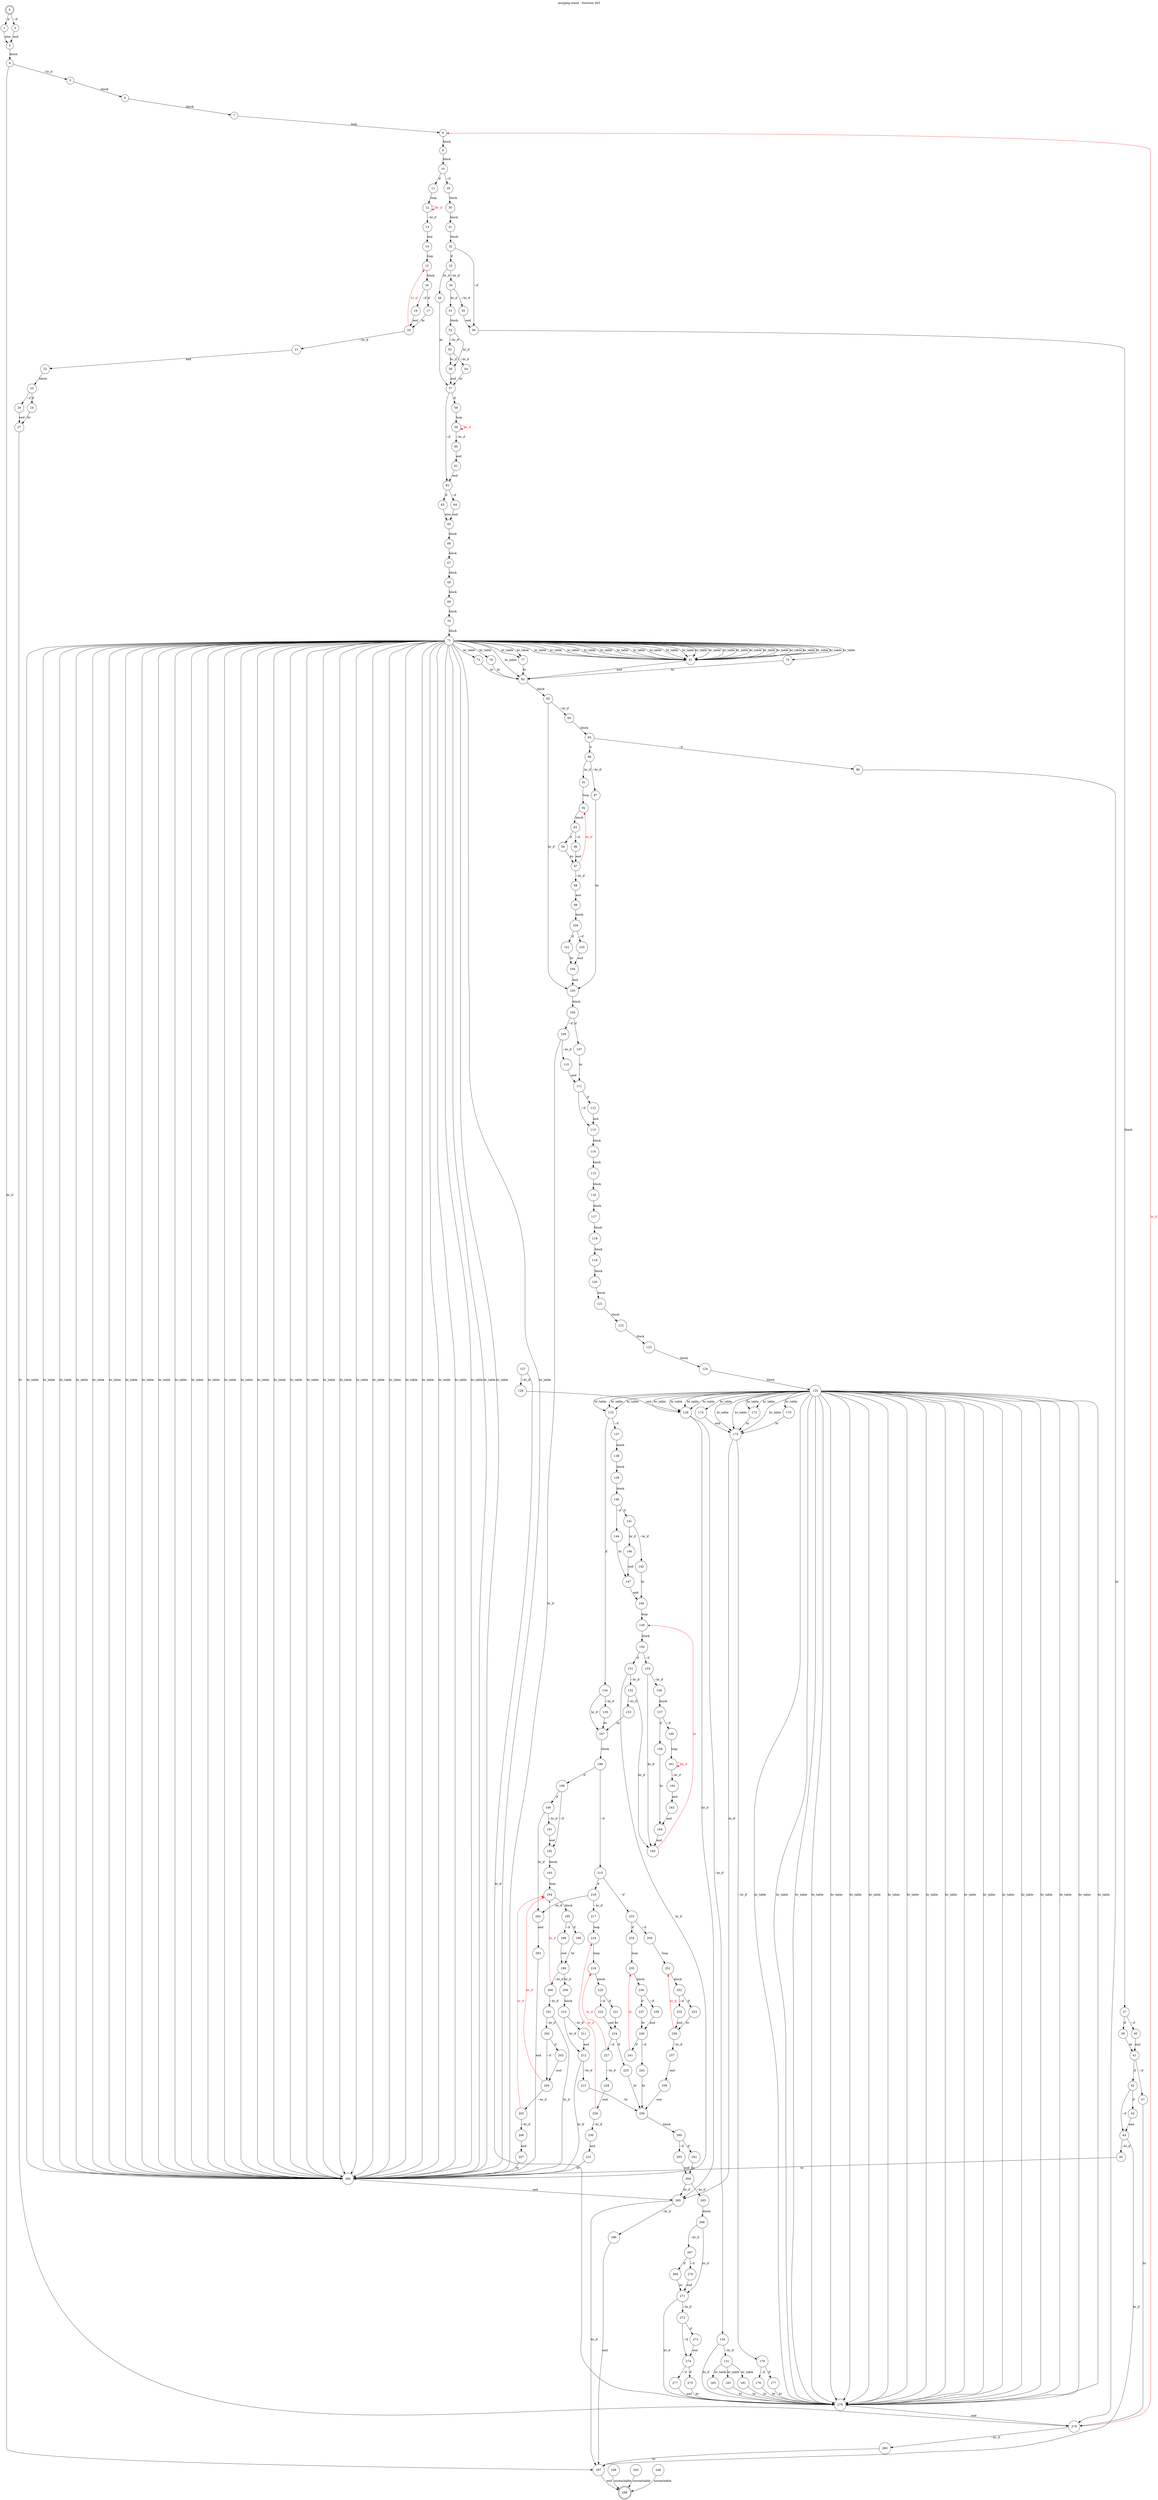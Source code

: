 digraph finite_state_machine {
    label = "mozjpeg.wasm - function 263"
    labelloc =  t
    labelfontsize = 16
    labelfontcolor = black
    labelfontname = "Helvetica"
    node [shape = doublecircle]; 0 288;
    node [shape = circle];
    0 -> 1[label="if"];
    0 -> 2[label="~if"];
    1 -> 3[label="else"];
    2 -> 3[label="end"];
    3 -> 4[label="block"];
    4 -> 5[label="~br_if"];
    4 -> 287[label="br_if"];
    5 -> 6[label="block"];
    6 -> 7[label="block"];
    7 -> 8[label="loop"];
    8 -> 9[label="block"];
    9 -> 10[label="block"];
    10 -> 11[label="if"];
    10 -> 29[label="~if"];
    11 -> 12[label="loop"];
    12 -> 13[label="~br_if"];
    12 -> 12[color="red" fontcolor="red" label="br_if"];
    13 -> 14[label="end"];
    14 -> 15[label="loop"];
    15 -> 16[label="block"];
    16 -> 17[label="if"];
    16 -> 19[label="~if"];
    17 -> 20[label="br"];
    19 -> 20[label="end"];
    20 -> 21[label="~br_if"];
    20 -> 15[color="red" fontcolor="red" label="br_if"];
    21 -> 22[label="end"];
    22 -> 23[label="block"];
    23 -> 24[label="if"];
    23 -> 26[label="~if"];
    24 -> 27[label="br"];
    26 -> 27[label="end"];
    27 -> 279[label="br"];
    29 -> 30[label="block"];
    30 -> 31[label="block"];
    31 -> 32[label="block"];
    32 -> 33[label="if"];
    32 -> 36[label="~if"];
    33 -> 34[label="~br_if"];
    33 -> 49[label="br_if"];
    34 -> 35[label="~br_if"];
    34 -> 51[label="br_if"];
    35 -> 36[label="end"];
    36 -> 37[label="block"];
    37 -> 38[label="if"];
    37 -> 40[label="~if"];
    38 -> 41[label="br"];
    40 -> 41[label="end"];
    41 -> 42[label="if"];
    41 -> 47[label="~if"];
    42 -> 43[label="if"];
    42 -> 44[label="~if"];
    43 -> 44[label="end"];
    44 -> 45[label="~br_if"];
    44 -> 287[label="br_if"];
    45 -> 284[label="br"];
    47 -> 279[label="br"];
    49 -> 57[label="br"];
    51 -> 52[label="block"];
    52 -> 53[label="~br_if"];
    52 -> 56[label="br_if"];
    53 -> 54[label="~br_if"];
    53 -> 56[label="br_if"];
    54 -> 57[label="br"];
    56 -> 57[label="end"];
    57 -> 58[label="if"];
    57 -> 62[label="~if"];
    58 -> 59[label="loop"];
    59 -> 60[label="~br_if"];
    59 -> 59[color="red" fontcolor="red" label="br_if"];
    60 -> 61[label="end"];
    61 -> 62[label="end"];
    62 -> 63[label="if"];
    62 -> 64[label="~if"];
    63 -> 65[label="else"];
    64 -> 65[label="end"];
    65 -> 66[label="block"];
    66 -> 67[label="block"];
    67 -> 68[label="block"];
    68 -> 69[label="block"];
    69 -> 70[label="block"];
    70 -> 71[label="block"];
    71 -> 77[label="br_table"];
    71 -> 284[label="br_table"];
    71 -> 81[label="br_table"];
    71 -> 284[label="br_table"];
    71 -> 284[label="br_table"];
    71 -> 81[label="br_table"];
    71 -> 77[label="br_table"];
    71 -> 81[label="br_table"];
    71 -> 284[label="br_table"];
    71 -> 284[label="br_table"];
    71 -> 81[label="br_table"];
    71 -> 81[label="br_table"];
    71 -> 81[label="br_table"];
    71 -> 284[label="br_table"];
    71 -> 75[label="br_table"];
    71 -> 284[label="br_table"];
    71 -> 82[label="br_table"];
    71 -> 81[label="br_table"];
    71 -> 73[label="br_table"];
    71 -> 81[label="br_table"];
    71 -> 81[label="br_table"];
    71 -> 81[label="br_table"];
    71 -> 81[label="br_table"];
    71 -> 81[label="br_table"];
    71 -> 284[label="br_table"];
    71 -> 81[label="br_table"];
    71 -> 284[label="br_table"];
    71 -> 284[label="br_table"];
    71 -> 284[label="br_table"];
    71 -> 284[label="br_table"];
    71 -> 284[label="br_table"];
    71 -> 81[label="br_table"];
    71 -> 284[label="br_table"];
    71 -> 284[label="br_table"];
    71 -> 81[label="br_table"];
    71 -> 284[label="br_table"];
    71 -> 284[label="br_table"];
    71 -> 284[label="br_table"];
    71 -> 284[label="br_table"];
    71 -> 81[label="br_table"];
    71 -> 284[label="br_table"];
    71 -> 284[label="br_table"];
    71 -> 284[label="br_table"];
    71 -> 284[label="br_table"];
    71 -> 284[label="br_table"];
    71 -> 284[label="br_table"];
    71 -> 79[label="br_table"];
    71 -> 284[label="br_table"];
    71 -> 284[label="br_table"];
    71 -> 284[label="br_table"];
    71 -> 284[label="br_table"];
    71 -> 81[label="br_table"];
    71 -> 81[label="br_table"];
    71 -> 81[label="br_table"];
    71 -> 284[label="br_table"];
    71 -> 81[label="br_table"];
    71 -> 284[label="br_table"];
    71 -> 81[label="br_table"];
    73 -> 82[label="br"];
    75 -> 82[label="br"];
    77 -> 82[label="br"];
    79 -> 82[label="br"];
    81 -> 82[label="end"];
    82 -> 83[label="block"];
    83 -> 84[label="~br_if"];
    83 -> 105[label="br_if"];
    84 -> 85[label="block"];
    85 -> 86[label="if"];
    85 -> 89[label="~if"];
    86 -> 87[label="~br_if"];
    86 -> 91[label="br_if"];
    87 -> 105[label="br"];
    89 -> 279[label="br"];
    91 -> 92[label="loop"];
    92 -> 93[label="block"];
    93 -> 94[label="if"];
    93 -> 96[label="~if"];
    94 -> 97[label="br"];
    96 -> 97[label="end"];
    97 -> 98[label="~br_if"];
    97 -> 92[color="red" fontcolor="red" label="br_if"];
    98 -> 99[label="end"];
    99 -> 100[label="block"];
    100 -> 101[label="if"];
    100 -> 103[label="~if"];
    101 -> 104[label="br"];
    103 -> 104[label="end"];
    104 -> 105[label="end"];
    105 -> 106[label="block"];
    106 -> 107[label="if"];
    106 -> 109[label="~if"];
    107 -> 111[label="br"];
    109 -> 110[label="~br_if"];
    109 -> 284[label="br_if"];
    110 -> 111[label="end"];
    111 -> 112[label="if"];
    111 -> 113[label="~if"];
    112 -> 113[label="end"];
    113 -> 114[label="block"];
    114 -> 115[label="block"];
    115 -> 116[label="block"];
    116 -> 117[label="block"];
    117 -> 118[label="block"];
    118 -> 119[label="block"];
    119 -> 120[label="block"];
    120 -> 121[label="block"];
    121 -> 122[label="block"];
    122 -> 123[label="block"];
    123 -> 124[label="block"];
    124 -> 125[label="block"];
    125 -> 175[label="br_table"];
    125 -> 278[label="br_table"];
    125 -> 278[label="br_table"];
    125 -> 172[label="br_table"];
    125 -> 278[label="br_table"];
    125 -> 133[label="br_table"];
    125 -> 278[label="br_table"];
    125 -> 278[label="br_table"];
    125 -> 175[label="br_table"];
    125 -> 170[label="br_table"];
    125 -> 278[label="br_table"];
    125 -> 278[label="br_table"];
    125 -> 278[label="br_table"];
    125 -> 278[label="br_table"];
    125 -> 278[label="br_table"];
    125 -> 174[label="br_table"];
    125 -> 278[label="br_table"];
    125 -> 129[label="br_table"];
    125 -> 129[label="br_table"];
    125 -> 129[label="br_table"];
    125 -> 172[label="br_table"];
    125 -> 133[label="br_table"];
    125 -> 278[label="br_table"];
    125 -> 129[label="br_table"];
    125 -> 278[label="br_table"];
    125 -> 278[label="br_table"];
    125 -> 278[label="br_table"];
    125 -> 278[label="br_table"];
    125 -> 278[label="br_table"];
    125 -> 133[label="br_table"];
    125 -> 278[label="br_table"];
    125 -> 278[label="br_table"];
    125 -> 175[label="br_table"];
    127 -> 128[label="~br_if"];
    127 -> 278[label="br_if"];
    128 -> 129[label="end"];
    129 -> 130[label="~br_if"];
    129 -> 285[label="br_if"];
    130 -> 131[label="~br_if"];
    130 -> 278[label="br_if"];
    131 -> 185[label="br_table"];
    131 -> 183[label="br_table"];
    131 -> 181[label="br_table"];
    133 -> 134[label="if"];
    133 -> 137[label="~if"];
    134 -> 135[label="~br_if"];
    134 -> 187[label="br_if"];
    135 -> 187[label="br"];
    137 -> 138[label="block"];
    138 -> 139[label="block"];
    139 -> 140[label="block"];
    140 -> 141[label="if"];
    140 -> 144[label="~if"];
    141 -> 142[label="~br_if"];
    141 -> 146[label="br_if"];
    142 -> 148[label="br"];
    144 -> 147[label="br"];
    146 -> 147[label="end"];
    147 -> 148[label="end"];
    148 -> 149[label="loop"];
    149 -> 150[label="block"];
    150 -> 151[label="if"];
    150 -> 155[label="~if"];
    151 -> 152[label="~br_if"];
    151 -> 284[label="br_if"];
    152 -> 153[label="~br_if"];
    152 -> 165[label="br_if"];
    153 -> 187[label="br"];
    155 -> 156[label="~br_if"];
    155 -> 165[label="br_if"];
    156 -> 157[label="block"];
    157 -> 158[label="if"];
    157 -> 160[label="~if"];
    158 -> 164[label="br"];
    160 -> 161[label="loop"];
    161 -> 162[label="~br_if"];
    161 -> 161[color="red" fontcolor="red" label="br_if"];
    162 -> 163[label="end"];
    163 -> 164[label="end"];
    164 -> 165[label="end"];
    165 -> 149[color="red" fontcolor="red" label="br"];
    168 -> 288[label="unreachable"];
    170 -> 175[label="br"];
    172 -> 175[label="br"];
    174 -> 175[label="end"];
    175 -> 176[label="~br_if"];
    175 -> 285[label="br_if"];
    176 -> 177[label="if"];
    176 -> 179[label="~if"];
    177 -> 278[label="br"];
    179 -> 278[label="br"];
    181 -> 278[label="br"];
    183 -> 278[label="br"];
    185 -> 278[label="br"];
    187 -> 188[label="block"];
    188 -> 189[label="if"];
    188 -> 215[label="~if"];
    189 -> 190[label="if"];
    189 -> 192[label="~if"];
    190 -> 191[label="~br_if"];
    190 -> 282[label="br_if"];
    191 -> 192[label="end"];
    192 -> 193[label="block"];
    193 -> 194[label="loop"];
    194 -> 195[label="block"];
    195 -> 196[label="if"];
    195 -> 198[label="~if"];
    196 -> 199[label="br"];
    198 -> 199[label="end"];
    199 -> 200[label="~br_if"];
    199 -> 209[label="br_if"];
    200 -> 201[label="~br_if"];
    200 -> 194[color="red" fontcolor="red" label="br_if"];
    201 -> 202[label="~br_if"];
    201 -> 284[label="br_if"];
    202 -> 203[label="if"];
    202 -> 204[label="~if"];
    203 -> 204[label="end"];
    204 -> 205[label="~br_if"];
    204 -> 194[color="red" fontcolor="red" label="br_if"];
    205 -> 206[label="~br_if"];
    205 -> 194[color="red" fontcolor="red" label="br_if"];
    206 -> 207[label="end"];
    207 -> 284[label="br"];
    209 -> 210[label="block"];
    210 -> 211[label="~br_if"];
    210 -> 212[label="br_if"];
    211 -> 212[label="end"];
    212 -> 213[label="~br_if"];
    212 -> 284[label="br_if"];
    213 -> 259[label="br"];
    215 -> 216[label="if"];
    215 -> 233[label="~if"];
    216 -> 217[label="~br_if"];
    216 -> 282[label="br_if"];
    217 -> 218[label="loop"];
    218 -> 219[label="loop"];
    219 -> 220[label="block"];
    220 -> 221[label="if"];
    220 -> 223[label="~if"];
    221 -> 224[label="br"];
    223 -> 224[label="end"];
    224 -> 225[label="if"];
    224 -> 227[label="~if"];
    225 -> 259[label="br"];
    227 -> 228[label="~br_if"];
    227 -> 219[color="red" fontcolor="red" label="br_if"];
    228 -> 229[label="end"];
    229 -> 230[label="~br_if"];
    229 -> 218[color="red" fontcolor="red" label="br_if"];
    230 -> 231[label="end"];
    231 -> 284[label="br"];
    233 -> 234[label="if"];
    233 -> 250[label="~if"];
    234 -> 235[label="loop"];
    235 -> 236[label="block"];
    236 -> 237[label="if"];
    236 -> 239[label="~if"];
    237 -> 240[label="br"];
    239 -> 240[label="end"];
    240 -> 241[label="if"];
    240 -> 243[label="~if"];
    241 -> 235[color="red" fontcolor="red" label="br"];
    243 -> 259[label="br"];
    245 -> 288[label="unreachable"];
    248 -> 288[label="unreachable"];
    250 -> 251[label="loop"];
    251 -> 252[label="block"];
    252 -> 253[label="if"];
    252 -> 255[label="~if"];
    253 -> 256[label="br"];
    255 -> 256[label="end"];
    256 -> 257[label="~br_if"];
    256 -> 251[color="red" fontcolor="red" label="br_if"];
    257 -> 258[label="end"];
    258 -> 259[label="end"];
    259 -> 260[label="block"];
    260 -> 261[label="if"];
    260 -> 263[label="~if"];
    261 -> 264[label="br"];
    263 -> 264[label="end"];
    264 -> 265[label="~br_if"];
    264 -> 285[label="br_if"];
    265 -> 266[label="block"];
    266 -> 267[label="~br_if"];
    266 -> 271[label="br_if"];
    267 -> 268[label="if"];
    267 -> 270[label="~if"];
    268 -> 271[label="br"];
    270 -> 271[label="end"];
    271 -> 272[label="~br_if"];
    271 -> 278[label="br_if"];
    272 -> 273[label="if"];
    272 -> 274[label="~if"];
    273 -> 274[label="end"];
    274 -> 275[label="if"];
    274 -> 277[label="~if"];
    275 -> 278[label="br"];
    277 -> 278[label="end"];
    278 -> 279[label="end"];
    279 -> 280[label="~br_if"];
    279 -> 8[color="red" fontcolor="red" label="br_if"];
    280 -> 287[label="br"];
    282 -> 283[label="end"];
    283 -> 284[label="end"];
    284 -> 285[label="end"];
    285 -> 286[label="~br_if"];
    285 -> 287[label="br_if"];
    286 -> 287[label="end"];
    287 -> 288[label="end"];
}
